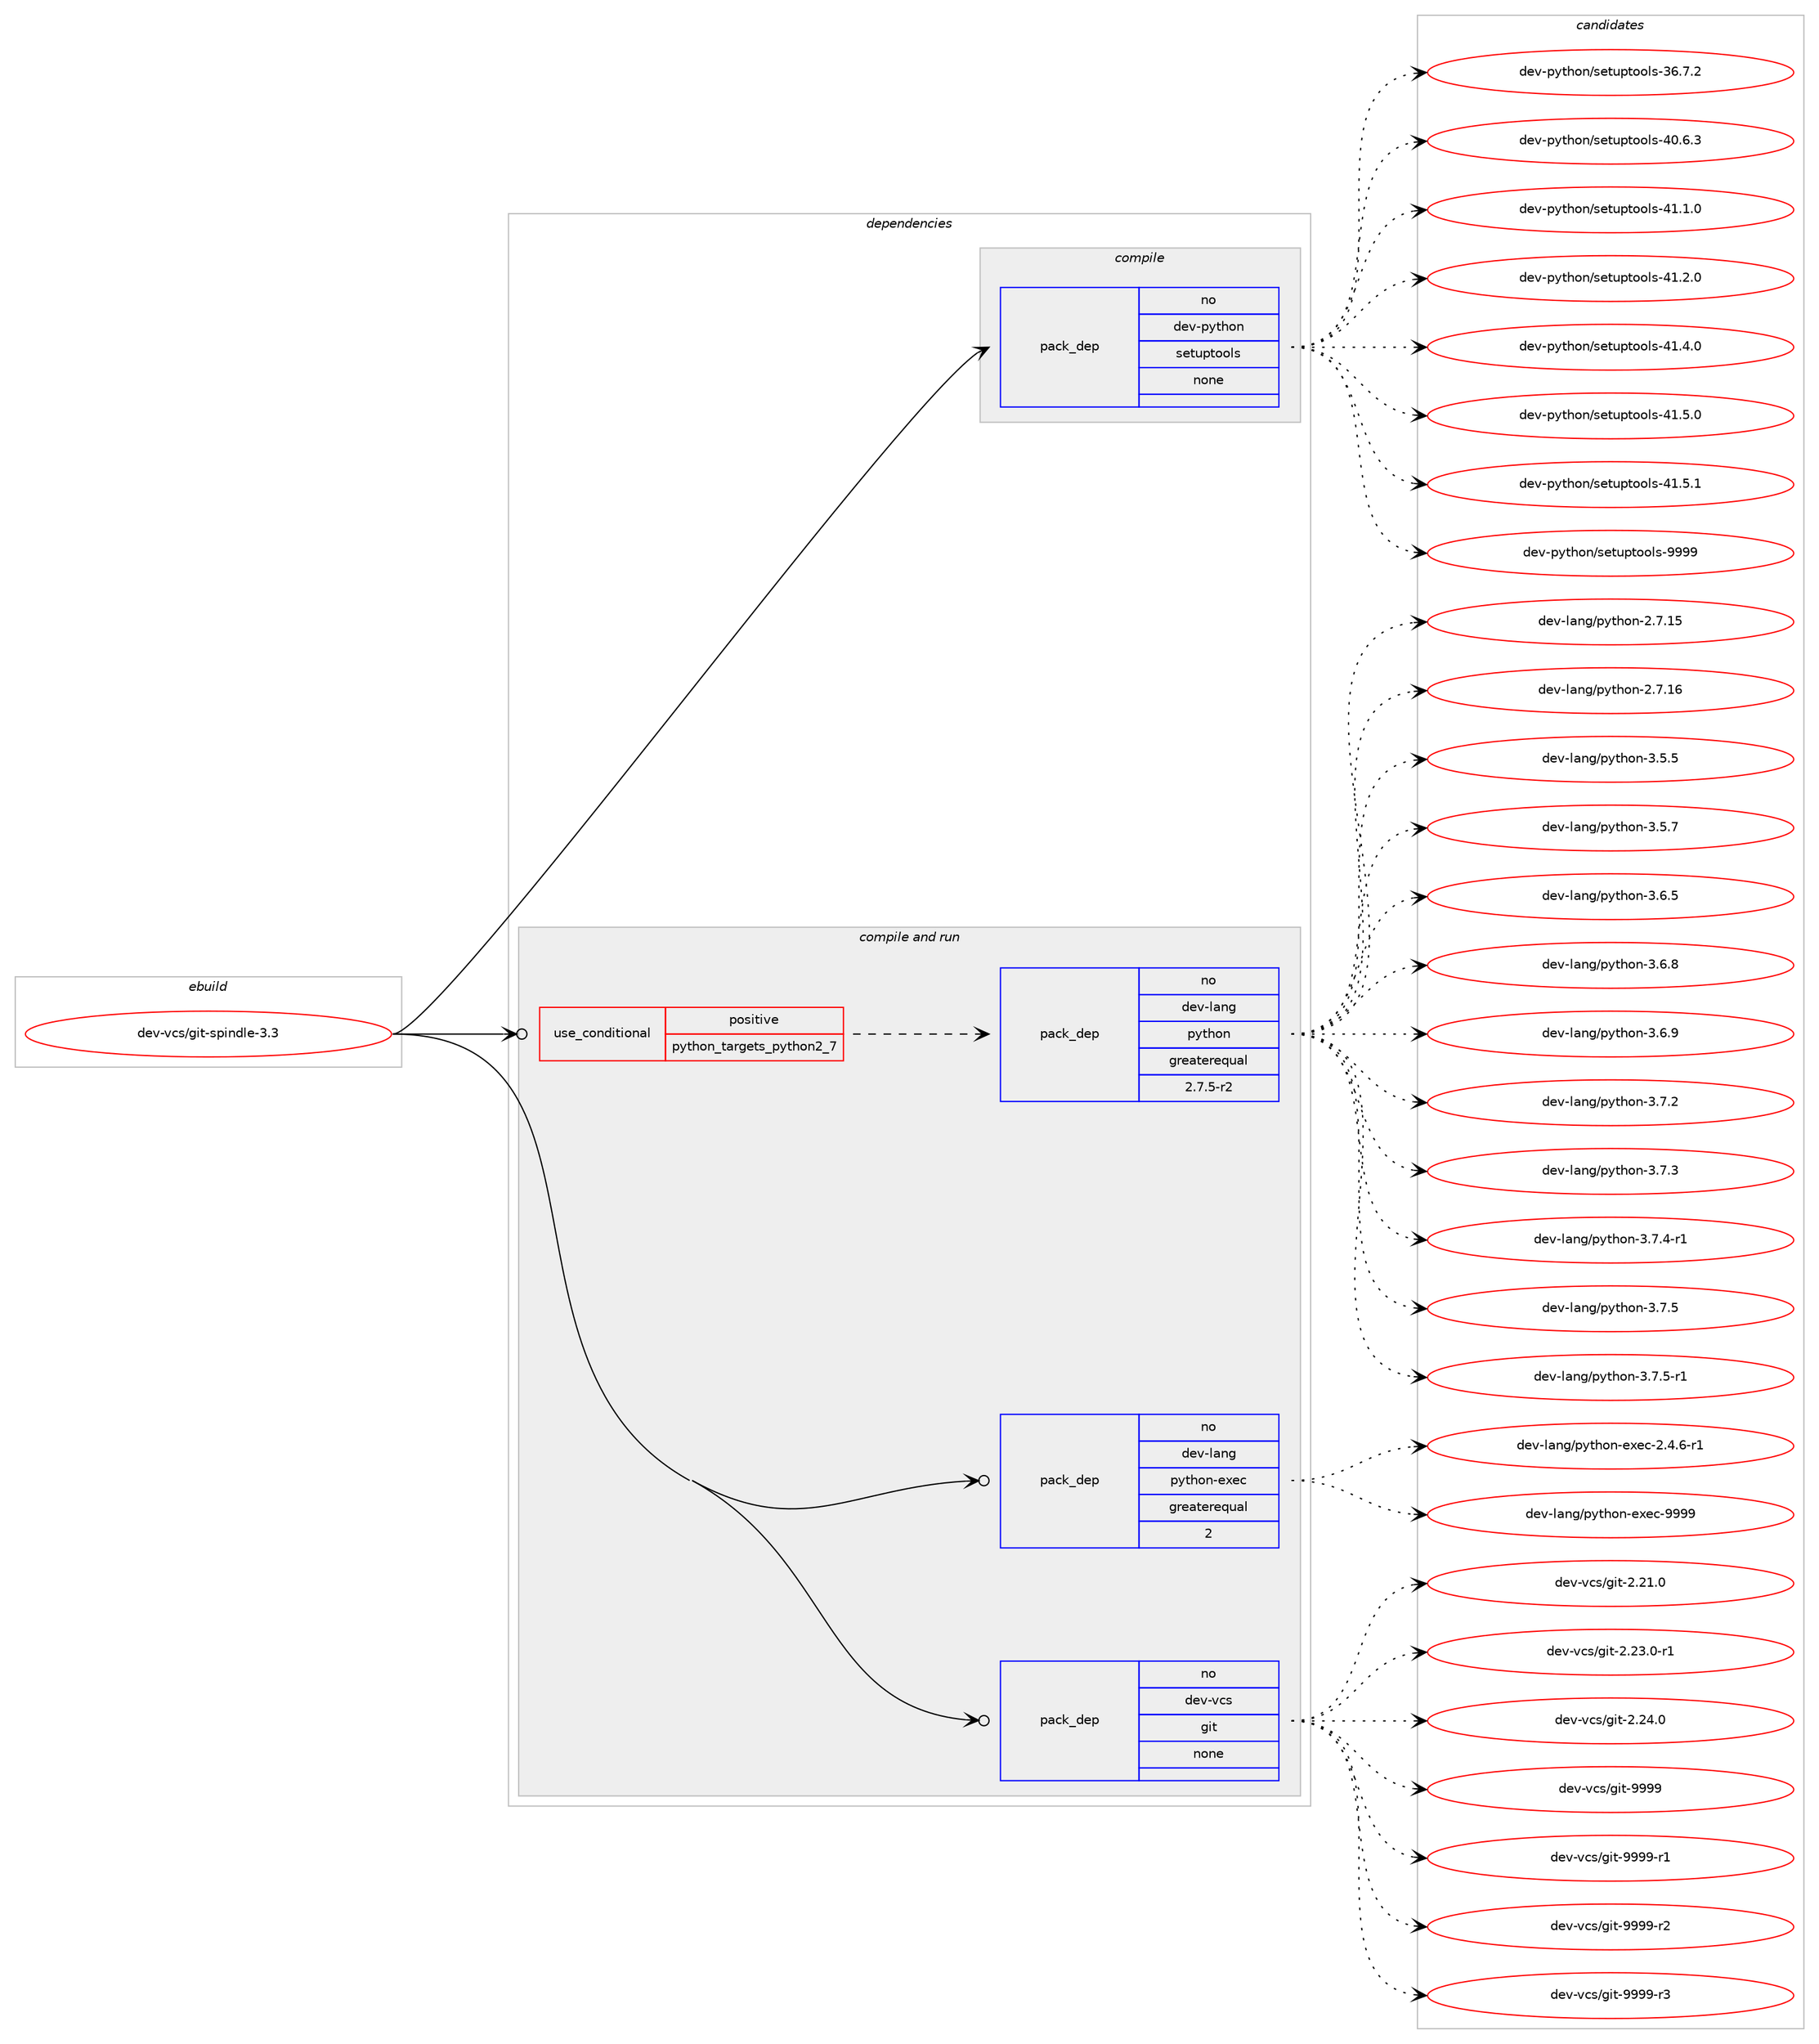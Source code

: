 digraph prolog {

# *************
# Graph options
# *************

newrank=true;
concentrate=true;
compound=true;
graph [rankdir=LR,fontname=Helvetica,fontsize=10,ranksep=1.5];#, ranksep=2.5, nodesep=0.2];
edge  [arrowhead=vee];
node  [fontname=Helvetica,fontsize=10];

# **********
# The ebuild
# **********

subgraph cluster_leftcol {
color=gray;
rank=same;
label=<<i>ebuild</i>>;
id [label="dev-vcs/git-spindle-3.3", color=red, width=4, href="../dev-vcs/git-spindle-3.3.svg"];
}

# ****************
# The dependencies
# ****************

subgraph cluster_midcol {
color=gray;
label=<<i>dependencies</i>>;
subgraph cluster_compile {
fillcolor="#eeeeee";
style=filled;
label=<<i>compile</i>>;
subgraph pack538362 {
dependency734418 [label=<<TABLE BORDER="0" CELLBORDER="1" CELLSPACING="0" CELLPADDING="4" WIDTH="220"><TR><TD ROWSPAN="6" CELLPADDING="30">pack_dep</TD></TR><TR><TD WIDTH="110">no</TD></TR><TR><TD>dev-python</TD></TR><TR><TD>setuptools</TD></TR><TR><TD>none</TD></TR><TR><TD></TD></TR></TABLE>>, shape=none, color=blue];
}
id:e -> dependency734418:w [weight=20,style="solid",arrowhead="vee"];
}
subgraph cluster_compileandrun {
fillcolor="#eeeeee";
style=filled;
label=<<i>compile and run</i>>;
subgraph cond183828 {
dependency734419 [label=<<TABLE BORDER="0" CELLBORDER="1" CELLSPACING="0" CELLPADDING="4"><TR><TD ROWSPAN="3" CELLPADDING="10">use_conditional</TD></TR><TR><TD>positive</TD></TR><TR><TD>python_targets_python2_7</TD></TR></TABLE>>, shape=none, color=red];
subgraph pack538363 {
dependency734420 [label=<<TABLE BORDER="0" CELLBORDER="1" CELLSPACING="0" CELLPADDING="4" WIDTH="220"><TR><TD ROWSPAN="6" CELLPADDING="30">pack_dep</TD></TR><TR><TD WIDTH="110">no</TD></TR><TR><TD>dev-lang</TD></TR><TR><TD>python</TD></TR><TR><TD>greaterequal</TD></TR><TR><TD>2.7.5-r2</TD></TR></TABLE>>, shape=none, color=blue];
}
dependency734419:e -> dependency734420:w [weight=20,style="dashed",arrowhead="vee"];
}
id:e -> dependency734419:w [weight=20,style="solid",arrowhead="odotvee"];
subgraph pack538364 {
dependency734421 [label=<<TABLE BORDER="0" CELLBORDER="1" CELLSPACING="0" CELLPADDING="4" WIDTH="220"><TR><TD ROWSPAN="6" CELLPADDING="30">pack_dep</TD></TR><TR><TD WIDTH="110">no</TD></TR><TR><TD>dev-lang</TD></TR><TR><TD>python-exec</TD></TR><TR><TD>greaterequal</TD></TR><TR><TD>2</TD></TR></TABLE>>, shape=none, color=blue];
}
id:e -> dependency734421:w [weight=20,style="solid",arrowhead="odotvee"];
subgraph pack538365 {
dependency734422 [label=<<TABLE BORDER="0" CELLBORDER="1" CELLSPACING="0" CELLPADDING="4" WIDTH="220"><TR><TD ROWSPAN="6" CELLPADDING="30">pack_dep</TD></TR><TR><TD WIDTH="110">no</TD></TR><TR><TD>dev-vcs</TD></TR><TR><TD>git</TD></TR><TR><TD>none</TD></TR><TR><TD></TD></TR></TABLE>>, shape=none, color=blue];
}
id:e -> dependency734422:w [weight=20,style="solid",arrowhead="odotvee"];
}
subgraph cluster_run {
fillcolor="#eeeeee";
style=filled;
label=<<i>run</i>>;
}
}

# **************
# The candidates
# **************

subgraph cluster_choices {
rank=same;
color=gray;
label=<<i>candidates</i>>;

subgraph choice538362 {
color=black;
nodesep=1;
choice100101118451121211161041111104711510111611711211611111110811545515446554650 [label="dev-python/setuptools-36.7.2", color=red, width=4,href="../dev-python/setuptools-36.7.2.svg"];
choice100101118451121211161041111104711510111611711211611111110811545524846544651 [label="dev-python/setuptools-40.6.3", color=red, width=4,href="../dev-python/setuptools-40.6.3.svg"];
choice100101118451121211161041111104711510111611711211611111110811545524946494648 [label="dev-python/setuptools-41.1.0", color=red, width=4,href="../dev-python/setuptools-41.1.0.svg"];
choice100101118451121211161041111104711510111611711211611111110811545524946504648 [label="dev-python/setuptools-41.2.0", color=red, width=4,href="../dev-python/setuptools-41.2.0.svg"];
choice100101118451121211161041111104711510111611711211611111110811545524946524648 [label="dev-python/setuptools-41.4.0", color=red, width=4,href="../dev-python/setuptools-41.4.0.svg"];
choice100101118451121211161041111104711510111611711211611111110811545524946534648 [label="dev-python/setuptools-41.5.0", color=red, width=4,href="../dev-python/setuptools-41.5.0.svg"];
choice100101118451121211161041111104711510111611711211611111110811545524946534649 [label="dev-python/setuptools-41.5.1", color=red, width=4,href="../dev-python/setuptools-41.5.1.svg"];
choice10010111845112121116104111110471151011161171121161111111081154557575757 [label="dev-python/setuptools-9999", color=red, width=4,href="../dev-python/setuptools-9999.svg"];
dependency734418:e -> choice100101118451121211161041111104711510111611711211611111110811545515446554650:w [style=dotted,weight="100"];
dependency734418:e -> choice100101118451121211161041111104711510111611711211611111110811545524846544651:w [style=dotted,weight="100"];
dependency734418:e -> choice100101118451121211161041111104711510111611711211611111110811545524946494648:w [style=dotted,weight="100"];
dependency734418:e -> choice100101118451121211161041111104711510111611711211611111110811545524946504648:w [style=dotted,weight="100"];
dependency734418:e -> choice100101118451121211161041111104711510111611711211611111110811545524946524648:w [style=dotted,weight="100"];
dependency734418:e -> choice100101118451121211161041111104711510111611711211611111110811545524946534648:w [style=dotted,weight="100"];
dependency734418:e -> choice100101118451121211161041111104711510111611711211611111110811545524946534649:w [style=dotted,weight="100"];
dependency734418:e -> choice10010111845112121116104111110471151011161171121161111111081154557575757:w [style=dotted,weight="100"];
}
subgraph choice538363 {
color=black;
nodesep=1;
choice10010111845108971101034711212111610411111045504655464953 [label="dev-lang/python-2.7.15", color=red, width=4,href="../dev-lang/python-2.7.15.svg"];
choice10010111845108971101034711212111610411111045504655464954 [label="dev-lang/python-2.7.16", color=red, width=4,href="../dev-lang/python-2.7.16.svg"];
choice100101118451089711010347112121116104111110455146534653 [label="dev-lang/python-3.5.5", color=red, width=4,href="../dev-lang/python-3.5.5.svg"];
choice100101118451089711010347112121116104111110455146534655 [label="dev-lang/python-3.5.7", color=red, width=4,href="../dev-lang/python-3.5.7.svg"];
choice100101118451089711010347112121116104111110455146544653 [label="dev-lang/python-3.6.5", color=red, width=4,href="../dev-lang/python-3.6.5.svg"];
choice100101118451089711010347112121116104111110455146544656 [label="dev-lang/python-3.6.8", color=red, width=4,href="../dev-lang/python-3.6.8.svg"];
choice100101118451089711010347112121116104111110455146544657 [label="dev-lang/python-3.6.9", color=red, width=4,href="../dev-lang/python-3.6.9.svg"];
choice100101118451089711010347112121116104111110455146554650 [label="dev-lang/python-3.7.2", color=red, width=4,href="../dev-lang/python-3.7.2.svg"];
choice100101118451089711010347112121116104111110455146554651 [label="dev-lang/python-3.7.3", color=red, width=4,href="../dev-lang/python-3.7.3.svg"];
choice1001011184510897110103471121211161041111104551465546524511449 [label="dev-lang/python-3.7.4-r1", color=red, width=4,href="../dev-lang/python-3.7.4-r1.svg"];
choice100101118451089711010347112121116104111110455146554653 [label="dev-lang/python-3.7.5", color=red, width=4,href="../dev-lang/python-3.7.5.svg"];
choice1001011184510897110103471121211161041111104551465546534511449 [label="dev-lang/python-3.7.5-r1", color=red, width=4,href="../dev-lang/python-3.7.5-r1.svg"];
dependency734420:e -> choice10010111845108971101034711212111610411111045504655464953:w [style=dotted,weight="100"];
dependency734420:e -> choice10010111845108971101034711212111610411111045504655464954:w [style=dotted,weight="100"];
dependency734420:e -> choice100101118451089711010347112121116104111110455146534653:w [style=dotted,weight="100"];
dependency734420:e -> choice100101118451089711010347112121116104111110455146534655:w [style=dotted,weight="100"];
dependency734420:e -> choice100101118451089711010347112121116104111110455146544653:w [style=dotted,weight="100"];
dependency734420:e -> choice100101118451089711010347112121116104111110455146544656:w [style=dotted,weight="100"];
dependency734420:e -> choice100101118451089711010347112121116104111110455146544657:w [style=dotted,weight="100"];
dependency734420:e -> choice100101118451089711010347112121116104111110455146554650:w [style=dotted,weight="100"];
dependency734420:e -> choice100101118451089711010347112121116104111110455146554651:w [style=dotted,weight="100"];
dependency734420:e -> choice1001011184510897110103471121211161041111104551465546524511449:w [style=dotted,weight="100"];
dependency734420:e -> choice100101118451089711010347112121116104111110455146554653:w [style=dotted,weight="100"];
dependency734420:e -> choice1001011184510897110103471121211161041111104551465546534511449:w [style=dotted,weight="100"];
}
subgraph choice538364 {
color=black;
nodesep=1;
choice10010111845108971101034711212111610411111045101120101994550465246544511449 [label="dev-lang/python-exec-2.4.6-r1", color=red, width=4,href="../dev-lang/python-exec-2.4.6-r1.svg"];
choice10010111845108971101034711212111610411111045101120101994557575757 [label="dev-lang/python-exec-9999", color=red, width=4,href="../dev-lang/python-exec-9999.svg"];
dependency734421:e -> choice10010111845108971101034711212111610411111045101120101994550465246544511449:w [style=dotted,weight="100"];
dependency734421:e -> choice10010111845108971101034711212111610411111045101120101994557575757:w [style=dotted,weight="100"];
}
subgraph choice538365 {
color=black;
nodesep=1;
choice10010111845118991154710310511645504650494648 [label="dev-vcs/git-2.21.0", color=red, width=4,href="../dev-vcs/git-2.21.0.svg"];
choice100101118451189911547103105116455046505146484511449 [label="dev-vcs/git-2.23.0-r1", color=red, width=4,href="../dev-vcs/git-2.23.0-r1.svg"];
choice10010111845118991154710310511645504650524648 [label="dev-vcs/git-2.24.0", color=red, width=4,href="../dev-vcs/git-2.24.0.svg"];
choice1001011184511899115471031051164557575757 [label="dev-vcs/git-9999", color=red, width=4,href="../dev-vcs/git-9999.svg"];
choice10010111845118991154710310511645575757574511449 [label="dev-vcs/git-9999-r1", color=red, width=4,href="../dev-vcs/git-9999-r1.svg"];
choice10010111845118991154710310511645575757574511450 [label="dev-vcs/git-9999-r2", color=red, width=4,href="../dev-vcs/git-9999-r2.svg"];
choice10010111845118991154710310511645575757574511451 [label="dev-vcs/git-9999-r3", color=red, width=4,href="../dev-vcs/git-9999-r3.svg"];
dependency734422:e -> choice10010111845118991154710310511645504650494648:w [style=dotted,weight="100"];
dependency734422:e -> choice100101118451189911547103105116455046505146484511449:w [style=dotted,weight="100"];
dependency734422:e -> choice10010111845118991154710310511645504650524648:w [style=dotted,weight="100"];
dependency734422:e -> choice1001011184511899115471031051164557575757:w [style=dotted,weight="100"];
dependency734422:e -> choice10010111845118991154710310511645575757574511449:w [style=dotted,weight="100"];
dependency734422:e -> choice10010111845118991154710310511645575757574511450:w [style=dotted,weight="100"];
dependency734422:e -> choice10010111845118991154710310511645575757574511451:w [style=dotted,weight="100"];
}
}

}
